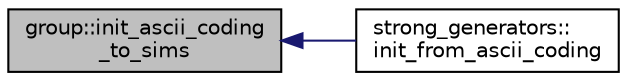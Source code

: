 digraph "group::init_ascii_coding_to_sims"
{
  edge [fontname="Helvetica",fontsize="10",labelfontname="Helvetica",labelfontsize="10"];
  node [fontname="Helvetica",fontsize="10",shape=record];
  rankdir="LR";
  Node989 [label="group::init_ascii_coding\l_to_sims",height=0.2,width=0.4,color="black", fillcolor="grey75", style="filled", fontcolor="black"];
  Node989 -> Node990 [dir="back",color="midnightblue",fontsize="10",style="solid",fontname="Helvetica"];
  Node990 [label="strong_generators::\linit_from_ascii_coding",height=0.2,width=0.4,color="black", fillcolor="white", style="filled",URL="$dc/d09/classstrong__generators.html#affe2c3088c70cdb7b5b67b5d9a6b5375"];
}
